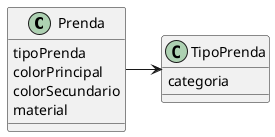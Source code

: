 @startuml QMP 1ra Iteración

class Prenda {
  tipoPrenda
  colorPrincipal
  colorSecundario
  material
}



Prenda -> TipoPrenda
class TipoPrenda{
  categoria
}



@enduml